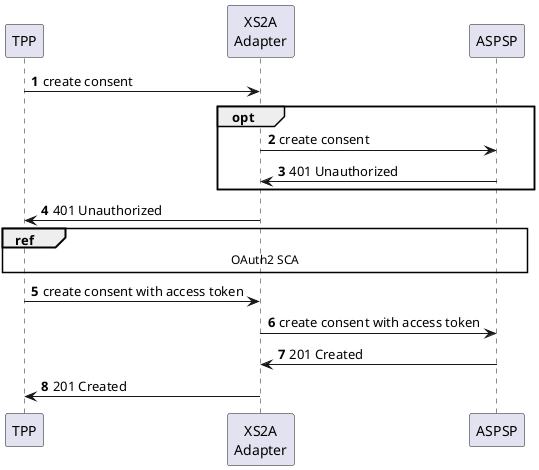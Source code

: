 @startuml

participant tpp as "TPP"
participant adapter as "XS2A\nAdapter"
participant bank as "ASPSP"

autonumber

tpp->adapter: create consent
opt
adapter->bank: create consent
adapter<-bank: 401 Unauthorized
end
tpp<-adapter: 401 Unauthorized
ref over tpp, adapter, bank: OAuth2 SCA

tpp->adapter: create consent with access token
adapter->bank: create consent with access token
adapter<-bank: 201 Created
tpp<-adapter: 201 Created
@enduml

